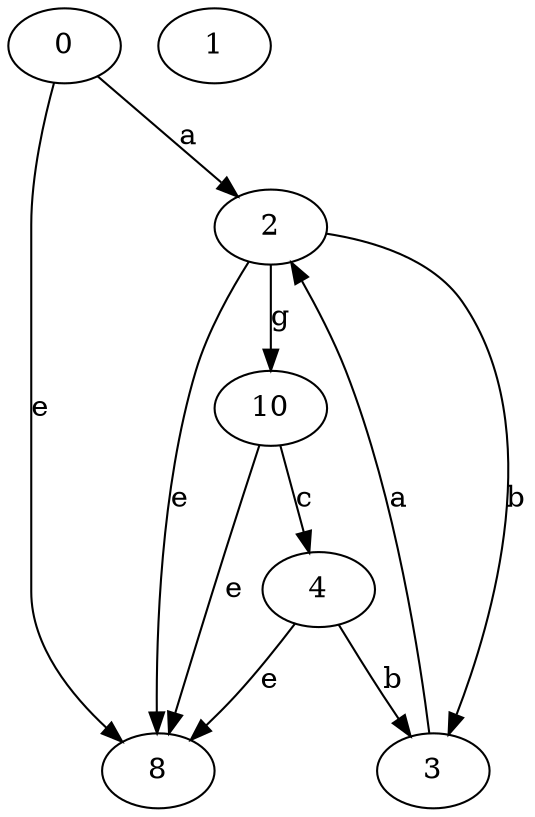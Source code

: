 strict digraph  {
0;
1;
2;
3;
4;
8;
10;
0 -> 2  [label=a];
0 -> 8  [label=e];
2 -> 3  [label=b];
2 -> 8  [label=e];
2 -> 10  [label=g];
3 -> 2  [label=a];
4 -> 3  [label=b];
4 -> 8  [label=e];
10 -> 4  [label=c];
10 -> 8  [label=e];
}
